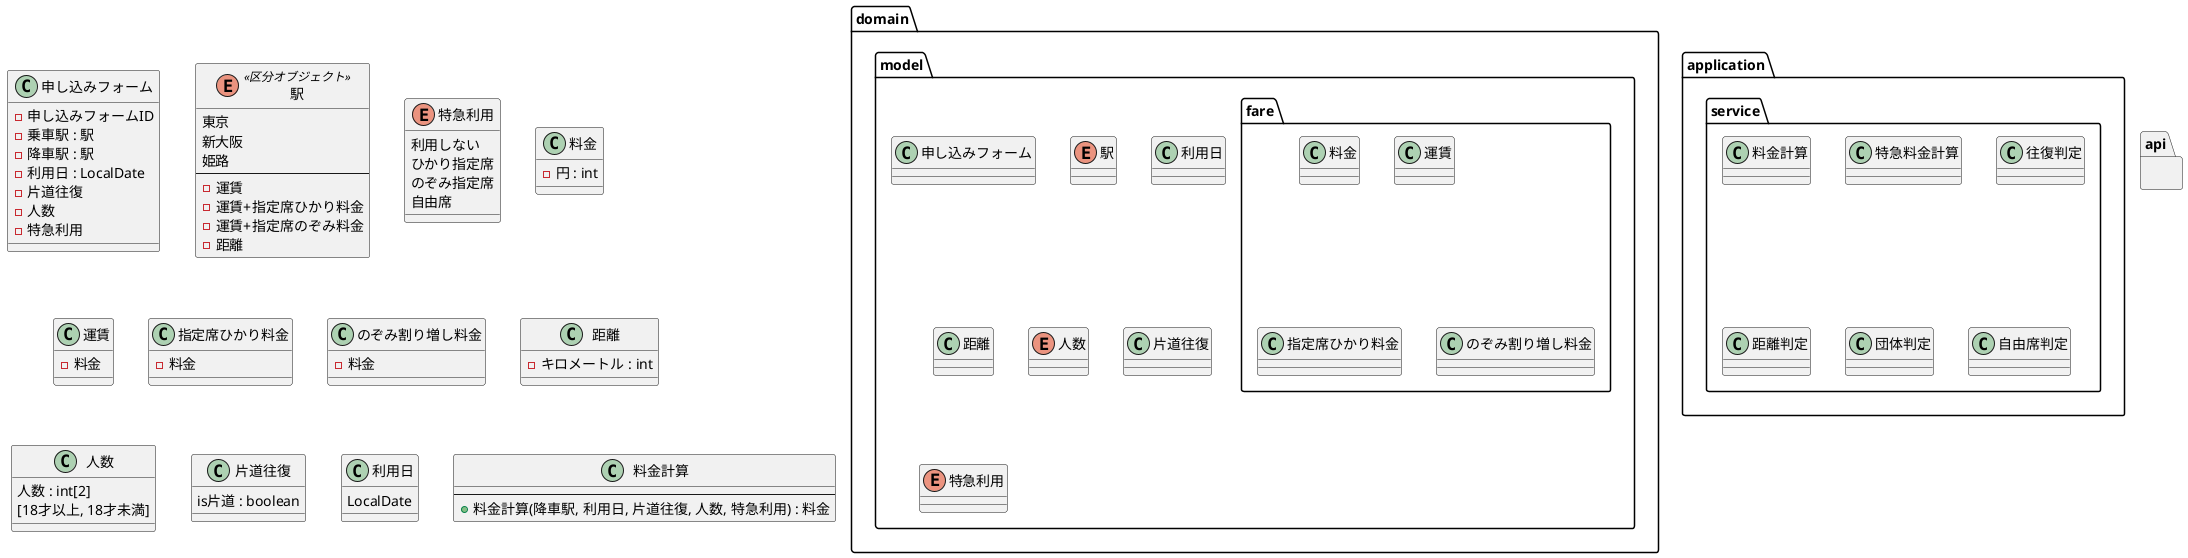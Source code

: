 @startuml

package domain {
    package model {

        class 申し込みフォーム
        enum 駅
        package fare {
            class 料金
            class 運賃
            class 指定席ひかり料金
            class のぞみ割り増し料金
        }
        class 利用日
        class 距離
        enum 人数
        class 片道往復
        enum 特急利用
    }

}

package application {
    package service {
        class 料金計算
        class 特急料金計算

        class 往復判定
        class 距離判定
        class 団体判定
        class 自由席判定
    }
}

package api {
}

class 申し込みフォーム {
    - 申し込みフォームID
    - 乗車駅 : 駅
    - 降車駅 : 駅
    - 利用日 : LocalDate
    - 片道往復
    - 人数
    - 特急利用


}
enum 駅 <<区分オブジェクト>> {
    東京
    新大阪
    姫路
    --
    - 運賃
    - 運賃+指定席ひかり料金
    - 運賃+指定席のぞみ料金
    - 距離
}
enum 特急利用 {
    利用しない
    ひかり指定席
    のぞみ指定席
    自由席
}
class 料金 {
    - 円 : int
}
class 運賃 {
    - 料金

}
class 指定席ひかり料金 {
    - 料金

}
class のぞみ割り増し料金 {
    - 料金

}
class 距離 {
    - キロメートル : int
}
class 人数 {
    人数 : int[2]
    [18才以上, 18才未満]
}
class 片道往復 {
    is片道 : boolean
}
class 利用日 {
    LocalDate
}

class 料金計算 {
    --
    + 料金計算(降車駅, 利用日, 片道往復, 人数, 特急利用) : 料金
}

@enduml
